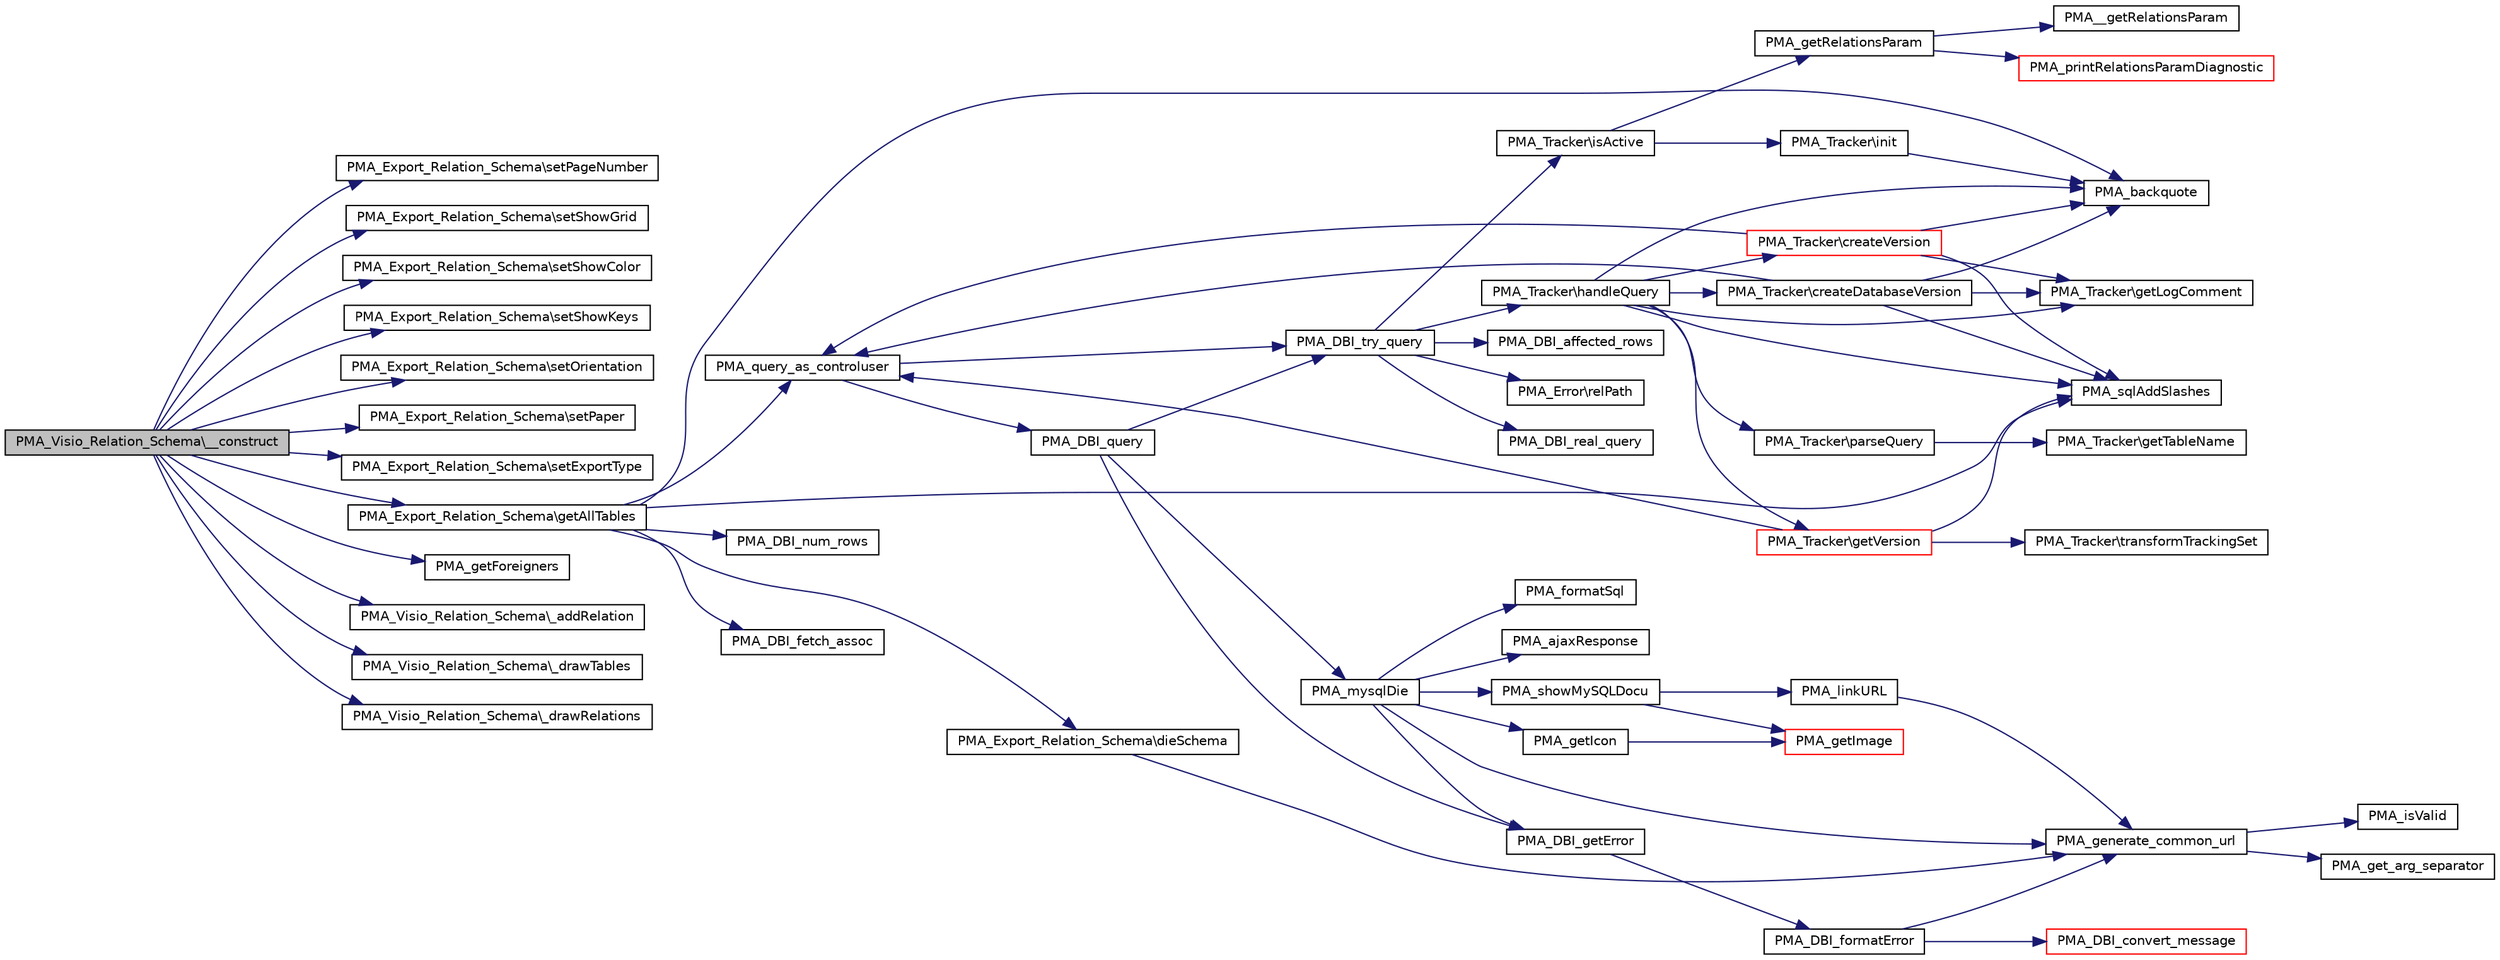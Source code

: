 digraph G
{
  edge [fontname="Helvetica",fontsize="10",labelfontname="Helvetica",labelfontsize="10"];
  node [fontname="Helvetica",fontsize="10",shape=record];
  rankdir="LR";
  Node1 [label="PMA_Visio_Relation_Schema\\__construct",height=0.2,width=0.4,color="black", fillcolor="grey75", style="filled" fontcolor="black"];
  Node1 -> Node2 [color="midnightblue",fontsize="10",style="solid",fontname="Helvetica"];
  Node2 [label="PMA_Export_Relation_Schema\\setPageNumber",height=0.2,width=0.4,color="black", fillcolor="white", style="filled",URL="$classPMA__Export__Relation__Schema.html#af913ea73b75609d52db1d25e55c62374",tooltip="Set Page Number."];
  Node1 -> Node3 [color="midnightblue",fontsize="10",style="solid",fontname="Helvetica"];
  Node3 [label="PMA_Export_Relation_Schema\\setShowGrid",height=0.2,width=0.4,color="black", fillcolor="white", style="filled",URL="$classPMA__Export__Relation__Schema.html#a8fd928f3406c65390d42e08e46eb6a06",tooltip="Set Show Grid."];
  Node1 -> Node4 [color="midnightblue",fontsize="10",style="solid",fontname="Helvetica"];
  Node4 [label="PMA_Export_Relation_Schema\\setShowColor",height=0.2,width=0.4,color="black", fillcolor="white", style="filled",URL="$classPMA__Export__Relation__Schema.html#a0a203dcfcc55b56beb6b91e41f0531bd",tooltip="Sets showColor."];
  Node1 -> Node5 [color="midnightblue",fontsize="10",style="solid",fontname="Helvetica"];
  Node5 [label="PMA_Export_Relation_Schema\\setShowKeys",height=0.2,width=0.4,color="black", fillcolor="white", style="filled",URL="$classPMA__Export__Relation__Schema.html#adbf9bd8c7d4e30d7f9203a5c7dc01fe4",tooltip="Set Show only keys."];
  Node1 -> Node6 [color="midnightblue",fontsize="10",style="solid",fontname="Helvetica"];
  Node6 [label="PMA_Export_Relation_Schema\\setOrientation",height=0.2,width=0.4,color="black", fillcolor="white", style="filled",URL="$classPMA__Export__Relation__Schema.html#af604f6a2866e26a3bf0295166ad9ccb5",tooltip="Set Orientation."];
  Node1 -> Node7 [color="midnightblue",fontsize="10",style="solid",fontname="Helvetica"];
  Node7 [label="PMA_Export_Relation_Schema\\setPaper",height=0.2,width=0.4,color="black", fillcolor="white", style="filled",URL="$classPMA__Export__Relation__Schema.html#a19d31f05a3dfad2d7a19437586fb0934",tooltip="Set type of paper."];
  Node1 -> Node8 [color="midnightblue",fontsize="10",style="solid",fontname="Helvetica"];
  Node8 [label="PMA_Export_Relation_Schema\\setExportType",height=0.2,width=0.4,color="black", fillcolor="white", style="filled",URL="$classPMA__Export__Relation__Schema.html#a72bd7b7a84be28bf4215d496325c089b",tooltip="Set type of export relational schema."];
  Node1 -> Node9 [color="midnightblue",fontsize="10",style="solid",fontname="Helvetica"];
  Node9 [label="PMA_Export_Relation_Schema\\getAllTables",height=0.2,width=0.4,color="black", fillcolor="white", style="filled",URL="$classPMA__Export__Relation__Schema.html#a172c4334b67ef18111d57f48507d026f",tooltip="get all tables involved or included in page"];
  Node9 -> Node10 [color="midnightblue",fontsize="10",style="solid",fontname="Helvetica"];
  Node10 [label="PMA_backquote",height=0.2,width=0.4,color="black", fillcolor="white", style="filled",URL="$common_8lib_8php.html#a81c4628f679a153bb4475c5ee2ae49ec",tooltip="Adds backquotes on both sides of a database, table or field name."];
  Node9 -> Node11 [color="midnightblue",fontsize="10",style="solid",fontname="Helvetica"];
  Node11 [label="PMA_sqlAddSlashes",height=0.2,width=0.4,color="black", fillcolor="white", style="filled",URL="$common_8lib_8php.html#a799062f79f401d1f20735d292d008eaf",tooltip="Add slashes before &quot;&#39;&quot; and &quot;\&quot; characters so a value containing them can be used in a sql comparison..."];
  Node9 -> Node12 [color="midnightblue",fontsize="10",style="solid",fontname="Helvetica"];
  Node12 [label="PMA_query_as_controluser",height=0.2,width=0.4,color="black", fillcolor="white", style="filled",URL="$relation_8lib_8php.html#ab6d57b38824545d660dcfcd4c864a177",tooltip="Executes a query as controluser if possible, otherwise as normal user."];
  Node12 -> Node13 [color="midnightblue",fontsize="10",style="solid",fontname="Helvetica"];
  Node13 [label="PMA_DBI_query",height=0.2,width=0.4,color="black", fillcolor="white", style="filled",URL="$database__interface_8lib_8php.html#ab439cded0e18a60e731e76aa4567c089",tooltip="runs a query"];
  Node13 -> Node14 [color="midnightblue",fontsize="10",style="solid",fontname="Helvetica"];
  Node14 [label="PMA_DBI_try_query",height=0.2,width=0.4,color="black", fillcolor="white", style="filled",URL="$database__interface_8lib_8php.html#af4f8622d2f5df7858e4e6ca425ac0274",tooltip="runs a query and returns the result"];
  Node14 -> Node15 [color="midnightblue",fontsize="10",style="solid",fontname="Helvetica"];
  Node15 [label="PMA_DBI_real_query",height=0.2,width=0.4,color="black", fillcolor="white", style="filled",URL="$drizzle_8dbi_8lib_8php.html#a08ba0b503ffbca6710452ba365580035",tooltip="runs a query and returns the result"];
  Node14 -> Node16 [color="midnightblue",fontsize="10",style="solid",fontname="Helvetica"];
  Node16 [label="PMA_DBI_affected_rows",height=0.2,width=0.4,color="black", fillcolor="white", style="filled",URL="$drizzle_8dbi_8lib_8php.html#a861ab5849e4d7f8dab6daaac0071bc15",tooltip="returns the number of rows affected by last query"];
  Node14 -> Node17 [color="midnightblue",fontsize="10",style="solid",fontname="Helvetica"];
  Node17 [label="PMA_Error\\relPath",height=0.2,width=0.4,color="black", fillcolor="white", style="filled",URL="$classPMA__Error.html#a772a7752d93cec8385e0f13af46d376a",tooltip="return short relative path to phpMyAdmin basedir"];
  Node14 -> Node18 [color="midnightblue",fontsize="10",style="solid",fontname="Helvetica"];
  Node18 [label="PMA_Tracker\\isActive",height=0.2,width=0.4,color="black", fillcolor="white", style="filled",URL="$classPMA__Tracker.html#ae5dd143f48e845ae4346da01dfef5d4a",tooltip="Gets the on/off value of the Tracker module, starts initialization."];
  Node18 -> Node19 [color="midnightblue",fontsize="10",style="solid",fontname="Helvetica"];
  Node19 [label="PMA_getRelationsParam",height=0.2,width=0.4,color="black", fillcolor="white", style="filled",URL="$relation_8lib_8php.html#ad4dd08fb9ba9908cd15afb5ac92a2656"];
  Node19 -> Node20 [color="midnightblue",fontsize="10",style="solid",fontname="Helvetica"];
  Node20 [label="PMA__getRelationsParam",height=0.2,width=0.4,color="black", fillcolor="white", style="filled",URL="$relation_8lib_8php.html#aa1b2e6f08d1925e8d0962d508797be28",tooltip="Defines the relation parameters for the current user just a copy of the functions used for relations ..."];
  Node19 -> Node21 [color="midnightblue",fontsize="10",style="solid",fontname="Helvetica"];
  Node21 [label="PMA_printRelationsParamDiagnostic",height=0.2,width=0.4,color="red", fillcolor="white", style="filled",URL="$relation_8lib_8php.html#ada1ffd8f6d6d53e802e2e83d7044a944",tooltip="prints out diagnostic info for pma relation feature"];
  Node18 -> Node22 [color="midnightblue",fontsize="10",style="solid",fontname="Helvetica"];
  Node22 [label="PMA_Tracker\\init",height=0.2,width=0.4,color="black", fillcolor="white", style="filled",URL="$classPMA__Tracker.html#a16fc618785cb34b7b36b2fb833600d33",tooltip="Initializes settings."];
  Node22 -> Node10 [color="midnightblue",fontsize="10",style="solid",fontname="Helvetica"];
  Node14 -> Node23 [color="midnightblue",fontsize="10",style="solid",fontname="Helvetica"];
  Node23 [label="PMA_Tracker\\handleQuery",height=0.2,width=0.4,color="black", fillcolor="white", style="filled",URL="$classPMA__Tracker.html#a45bbf8cbb24c0cc3e379a0abf0ecee10",tooltip="Analyzes a given SQL statement and saves tracking data."];
  Node23 -> Node24 [color="midnightblue",fontsize="10",style="solid",fontname="Helvetica"];
  Node24 [label="PMA_Tracker\\parseQuery",height=0.2,width=0.4,color="black", fillcolor="white", style="filled",URL="$classPMA__Tracker.html#a0ed18d54f03c8774c52bb5e77af57b13",tooltip="Parses a query."];
  Node24 -> Node25 [color="midnightblue",fontsize="10",style="solid",fontname="Helvetica"];
  Node25 [label="PMA_Tracker\\getTableName",height=0.2,width=0.4,color="black", fillcolor="white", style="filled",URL="$classPMA__Tracker.html#a4638f7bb0092dfe0823e710523ff7151",tooltip="Parses the name of a table from a SQL statement substring."];
  Node23 -> Node26 [color="midnightblue",fontsize="10",style="solid",fontname="Helvetica"];
  Node26 [label="PMA_Tracker\\getVersion",height=0.2,width=0.4,color="red", fillcolor="white", style="filled",URL="$classPMA__Tracker.html#a315294423a060736a4c5a35ec099943e",tooltip="Gets the newest version of a tracking job (in other words: gets the HEAD version)."];
  Node26 -> Node11 [color="midnightblue",fontsize="10",style="solid",fontname="Helvetica"];
  Node26 -> Node27 [color="midnightblue",fontsize="10",style="solid",fontname="Helvetica"];
  Node27 [label="PMA_Tracker\\transformTrackingSet",height=0.2,width=0.4,color="black", fillcolor="white", style="filled",URL="$classPMA__Tracker.html#a1ceeb83cd800f8273fb050439f8278da",tooltip="Transforms tracking set for Drizzle, which has no SET type."];
  Node26 -> Node12 [color="midnightblue",fontsize="10",style="solid",fontname="Helvetica"];
  Node23 -> Node28 [color="midnightblue",fontsize="10",style="solid",fontname="Helvetica"];
  Node28 [label="PMA_Tracker\\createVersion",height=0.2,width=0.4,color="red", fillcolor="white", style="filled",URL="$classPMA__Tracker.html#a42ffa6e4d6005801f830d64cb43160b5",tooltip="Creates tracking version of a table / view (in other words: create a job to track future changes on t..."];
  Node28 -> Node29 [color="midnightblue",fontsize="10",style="solid",fontname="Helvetica"];
  Node29 [label="PMA_Tracker\\getLogComment",height=0.2,width=0.4,color="black", fillcolor="white", style="filled",URL="$classPMA__Tracker.html#a09cf326169bfdd91ab8ac6a11b08df09",tooltip="Returns the comment line for the log."];
  Node28 -> Node10 [color="midnightblue",fontsize="10",style="solid",fontname="Helvetica"];
  Node28 -> Node11 [color="midnightblue",fontsize="10",style="solid",fontname="Helvetica"];
  Node28 -> Node12 [color="midnightblue",fontsize="10",style="solid",fontname="Helvetica"];
  Node23 -> Node30 [color="midnightblue",fontsize="10",style="solid",fontname="Helvetica"];
  Node30 [label="PMA_Tracker\\createDatabaseVersion",height=0.2,width=0.4,color="black", fillcolor="white", style="filled",URL="$classPMA__Tracker.html#a3aacc0c0e3b67d82419856773f536166",tooltip="Creates tracking version of a database (in other words: create a job to track future changes on the d..."];
  Node30 -> Node29 [color="midnightblue",fontsize="10",style="solid",fontname="Helvetica"];
  Node30 -> Node10 [color="midnightblue",fontsize="10",style="solid",fontname="Helvetica"];
  Node30 -> Node11 [color="midnightblue",fontsize="10",style="solid",fontname="Helvetica"];
  Node30 -> Node12 [color="midnightblue",fontsize="10",style="solid",fontname="Helvetica"];
  Node23 -> Node29 [color="midnightblue",fontsize="10",style="solid",fontname="Helvetica"];
  Node23 -> Node10 [color="midnightblue",fontsize="10",style="solid",fontname="Helvetica"];
  Node23 -> Node11 [color="midnightblue",fontsize="10",style="solid",fontname="Helvetica"];
  Node13 -> Node31 [color="midnightblue",fontsize="10",style="solid",fontname="Helvetica"];
  Node31 [label="PMA_mysqlDie",height=0.2,width=0.4,color="black", fillcolor="white", style="filled",URL="$common_8lib_8php.html#a4b5abc57e204c6266283131d03f66395",tooltip="Displays a MySQL error message in the right frame."];
  Node31 -> Node32 [color="midnightblue",fontsize="10",style="solid",fontname="Helvetica"];
  Node32 [label="PMA_DBI_getError",height=0.2,width=0.4,color="black", fillcolor="white", style="filled",URL="$drizzle_8dbi_8lib_8php.html#a704868d694079bc38c1947d370b8bf79",tooltip="returns last error message or false if no errors occured"];
  Node32 -> Node33 [color="midnightblue",fontsize="10",style="solid",fontname="Helvetica"];
  Node33 [label="PMA_DBI_formatError",height=0.2,width=0.4,color="black", fillcolor="white", style="filled",URL="$database__interface_8lib_8php.html#a53d2263f39303e561d76439d28f4a1be",tooltip="Formats database error message in a friendly way."];
  Node33 -> Node34 [color="midnightblue",fontsize="10",style="solid",fontname="Helvetica"];
  Node34 [label="PMA_DBI_convert_message",height=0.2,width=0.4,color="red", fillcolor="white", style="filled",URL="$database__interface_8lib_8php.html#a6f4e94ffe2e5c28f0ce9f23c2e65e74a",tooltip="converts charset of a mysql message, usually coming from mysql_error(), into PMA charset, usally UTF-8 uses language to charset mapping from mysql/share/errmsg.txt and charset names to ISO charset from information_schema.CHARACTER_SETS"];
  Node33 -> Node35 [color="midnightblue",fontsize="10",style="solid",fontname="Helvetica"];
  Node35 [label="PMA_generate_common_url",height=0.2,width=0.4,color="black", fillcolor="white", style="filled",URL="$url__generating_8lib_8php.html#ad5c0cfef7cb600a158a1ef5fa321a094",tooltip="Generates text with URL parameters."];
  Node35 -> Node36 [color="midnightblue",fontsize="10",style="solid",fontname="Helvetica"];
  Node36 [label="PMA_isValid",height=0.2,width=0.4,color="black", fillcolor="white", style="filled",URL="$core_8lib_8php.html#a1b8fd01cdfbdfaac35e692fcdaaad700",tooltip="checks given $var against $type or $compare"];
  Node35 -> Node37 [color="midnightblue",fontsize="10",style="solid",fontname="Helvetica"];
  Node37 [label="PMA_get_arg_separator",height=0.2,width=0.4,color="black", fillcolor="white", style="filled",URL="$url__generating_8lib_8php.html#a4ba0b6653c22a19615683ab743c1b4e1",tooltip="Returns url separator."];
  Node31 -> Node38 [color="midnightblue",fontsize="10",style="solid",fontname="Helvetica"];
  Node38 [label="PMA_formatSql",height=0.2,width=0.4,color="black", fillcolor="white", style="filled",URL="$common_8lib_8php.html#a7318464fb4bfbdb4c33b3257ad533ab6",tooltip="format sql strings"];
  Node31 -> Node39 [color="midnightblue",fontsize="10",style="solid",fontname="Helvetica"];
  Node39 [label="PMA_showMySQLDocu",height=0.2,width=0.4,color="black", fillcolor="white", style="filled",URL="$common_8lib_8php.html#a5b2c38942cb8fe55e02ba17d0bef9f15",tooltip="Displays a link to the official MySQL documentation."];
  Node39 -> Node40 [color="midnightblue",fontsize="10",style="solid",fontname="Helvetica"];
  Node40 [label="PMA_linkURL",height=0.2,width=0.4,color="black", fillcolor="white", style="filled",URL="$core_8lib_8php.html#a9bbc563e958307413cd9a83f70ff2590",tooltip="Returns link to (possibly) external site using defined redirector."];
  Node40 -> Node35 [color="midnightblue",fontsize="10",style="solid",fontname="Helvetica"];
  Node39 -> Node41 [color="midnightblue",fontsize="10",style="solid",fontname="Helvetica"];
  Node41 [label="PMA_getImage",height=0.2,width=0.4,color="red", fillcolor="white", style="filled",URL="$common_8lib_8php.html#a54fdec9763bf305a5082d23a5d7d5957",tooltip="Returns an HTML IMG tag for a particular image from a theme, which may be an actual file or an icon f..."];
  Node31 -> Node35 [color="midnightblue",fontsize="10",style="solid",fontname="Helvetica"];
  Node31 -> Node42 [color="midnightblue",fontsize="10",style="solid",fontname="Helvetica"];
  Node42 [label="PMA_getIcon",height=0.2,width=0.4,color="black", fillcolor="white", style="filled",URL="$common_8lib_8php.html#a73905c5a8a80014a8d299d0c74176316",tooltip="Returns an HTML IMG tag for a particular icon from a theme, which may be an actual file or an icon fr..."];
  Node42 -> Node41 [color="midnightblue",fontsize="10",style="solid",fontname="Helvetica"];
  Node31 -> Node43 [color="midnightblue",fontsize="10",style="solid",fontname="Helvetica"];
  Node43 [label="PMA_ajaxResponse",height=0.2,width=0.4,color="black", fillcolor="white", style="filled",URL="$common_8lib_8php.html#a8e357ad2d42095d9078580361cb77a96",tooltip="function that generates a json output for an ajax request and ends script execution"];
  Node13 -> Node32 [color="midnightblue",fontsize="10",style="solid",fontname="Helvetica"];
  Node12 -> Node14 [color="midnightblue",fontsize="10",style="solid",fontname="Helvetica"];
  Node9 -> Node44 [color="midnightblue",fontsize="10",style="solid",fontname="Helvetica"];
  Node44 [label="PMA_DBI_num_rows",height=0.2,width=0.4,color="black", fillcolor="white", style="filled",URL="$drizzle_8dbi_8lib_8php.html#ad3805f1da9fe87cc10e96acf0710d803",tooltip="returns the number of rows returned by last query"];
  Node9 -> Node45 [color="midnightblue",fontsize="10",style="solid",fontname="Helvetica"];
  Node45 [label="PMA_Export_Relation_Schema\\dieSchema",height=0.2,width=0.4,color="black", fillcolor="white", style="filled",URL="$classPMA__Export__Relation__Schema.html#a567a83eeeb13b1a8e0c36f158ed72c65",tooltip="Displays an error message."];
  Node45 -> Node35 [color="midnightblue",fontsize="10",style="solid",fontname="Helvetica"];
  Node9 -> Node46 [color="midnightblue",fontsize="10",style="solid",fontname="Helvetica"];
  Node46 [label="PMA_DBI_fetch_assoc",height=0.2,width=0.4,color="black", fillcolor="white", style="filled",URL="$drizzle_8dbi_8lib_8php.html#ab13d236340b5e44aa9ebfe3a22a62f37",tooltip="returns array of rows with associative keys from $result"];
  Node1 -> Node47 [color="midnightblue",fontsize="10",style="solid",fontname="Helvetica"];
  Node47 [label="PMA_getForeigners",height=0.2,width=0.4,color="black", fillcolor="white", style="filled",URL="$relation_8lib_8php.html#a06f317c03581ae429698a20c7aa155df",tooltip="Gets all Relations to foreign tables for a given table or optionally a given column in a table..."];
  Node1 -> Node48 [color="midnightblue",fontsize="10",style="solid",fontname="Helvetica"];
  Node48 [label="PMA_Visio_Relation_Schema\\_addRelation",height=0.2,width=0.4,color="black", fillcolor="white", style="filled",URL="$classPMA__Visio__Relation__Schema.html#adcad9d8a5a9822fdbda6711bc7f92a69",tooltip="Defines relation objects."];
  Node1 -> Node49 [color="midnightblue",fontsize="10",style="solid",fontname="Helvetica"];
  Node49 [label="PMA_Visio_Relation_Schema\\_drawTables",height=0.2,width=0.4,color="black", fillcolor="white", style="filled",URL="$classPMA__Visio__Relation__Schema.html#adcfae60ecedb7a52307c0979f86ef571",tooltip="Draws tables."];
  Node1 -> Node50 [color="midnightblue",fontsize="10",style="solid",fontname="Helvetica"];
  Node50 [label="PMA_Visio_Relation_Schema\\_drawRelations",height=0.2,width=0.4,color="black", fillcolor="white", style="filled",URL="$classPMA__Visio__Relation__Schema.html#a6281a1a8e6b0b41ad9d4a4c192fc0983",tooltip="Draws relation references connects master table&#39;s master field to foreign table&#39;s forein field..."];
}

